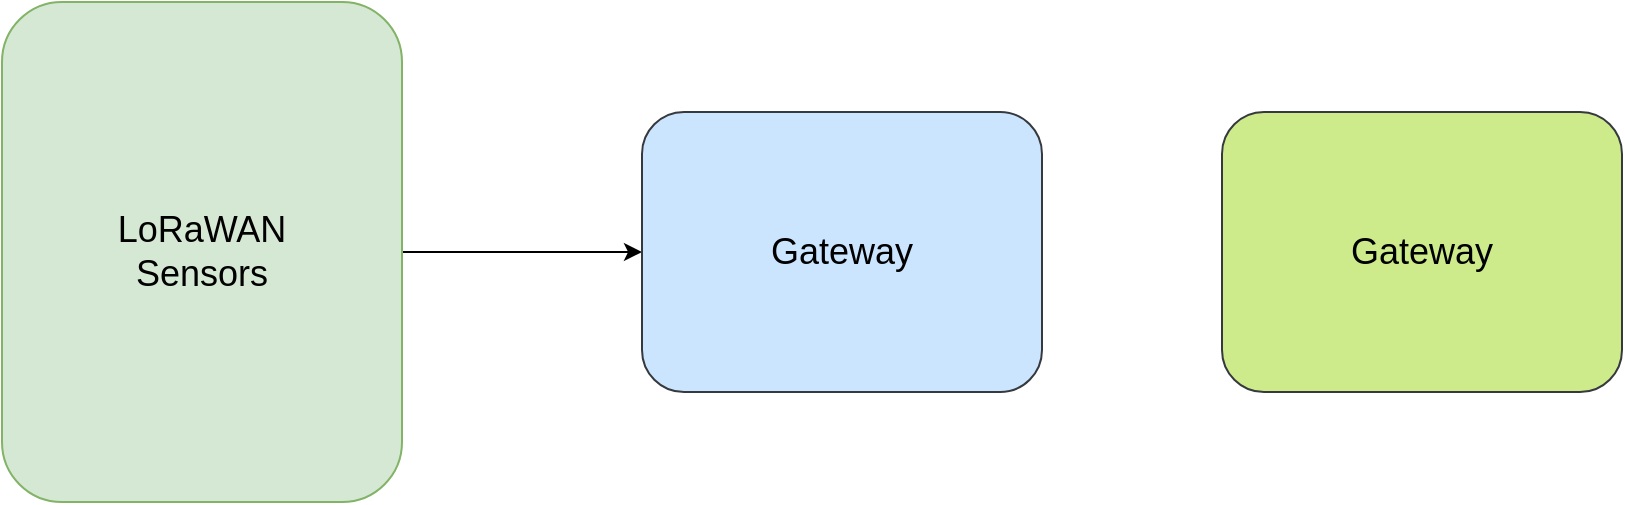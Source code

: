 <mxfile version="24.2.0" type="github">
  <diagram name="Page-1" id="KDUNl9cmpLyCEIJjUHdV">
    <mxGraphModel dx="1370" dy="712" grid="1" gridSize="10" guides="1" tooltips="1" connect="1" arrows="1" fold="1" page="1" pageScale="1" pageWidth="1200" pageHeight="1920" math="0" shadow="0">
      <root>
        <mxCell id="0" />
        <mxCell id="1" parent="0" />
        <mxCell id="c9PMvhDxVPfUdQk64ZS6-6" style="edgeStyle=orthogonalEdgeStyle;rounded=0;orthogonalLoop=1;jettySize=auto;html=1;entryX=0;entryY=0.5;entryDx=0;entryDy=0;" edge="1" parent="1" source="c9PMvhDxVPfUdQk64ZS6-1" target="c9PMvhDxVPfUdQk64ZS6-4">
          <mxGeometry relative="1" as="geometry" />
        </mxCell>
        <mxCell id="c9PMvhDxVPfUdQk64ZS6-1" value="&lt;font style=&quot;font-size: 18px;&quot;&gt;LoRaWAN&lt;/font&gt;&lt;div style=&quot;font-size: 18px;&quot;&gt;&lt;font style=&quot;font-size: 18px;&quot;&gt;Sensors&lt;/font&gt;&lt;/div&gt;" style="rounded=1;whiteSpace=wrap;html=1;fillColor=#d5e8d4;strokeColor=#82b366;" vertex="1" parent="1">
          <mxGeometry x="50" y="70" width="200" height="250" as="geometry" />
        </mxCell>
        <mxCell id="c9PMvhDxVPfUdQk64ZS6-4" value="&lt;span style=&quot;font-size: 18px;&quot;&gt;Gateway&lt;/span&gt;" style="rounded=1;whiteSpace=wrap;html=1;fillColor=#cce5ff;strokeColor=#36393d;" vertex="1" parent="1">
          <mxGeometry x="370" y="125" width="200" height="140" as="geometry" />
        </mxCell>
        <mxCell id="c9PMvhDxVPfUdQk64ZS6-5" value="" style="shape=image;verticalLabelPosition=bottom;labelBackgroundColor=default;verticalAlign=top;aspect=fixed;imageAspect=0;image=https://www.easyedge.io/wp-content/uploads/2021/04/LoRaWan-1-1-1.png;" vertex="1" parent="1">
          <mxGeometry x="65" y="230" width="170" height="74.38" as="geometry" />
        </mxCell>
        <mxCell id="c9PMvhDxVPfUdQk64ZS6-7" value="&lt;span style=&quot;font-size: 18px;&quot;&gt;Gateway&lt;/span&gt;" style="rounded=1;whiteSpace=wrap;html=1;fillColor=#cdeb8b;strokeColor=#36393d;" vertex="1" parent="1">
          <mxGeometry x="660" y="125" width="200" height="140" as="geometry" />
        </mxCell>
      </root>
    </mxGraphModel>
  </diagram>
</mxfile>
